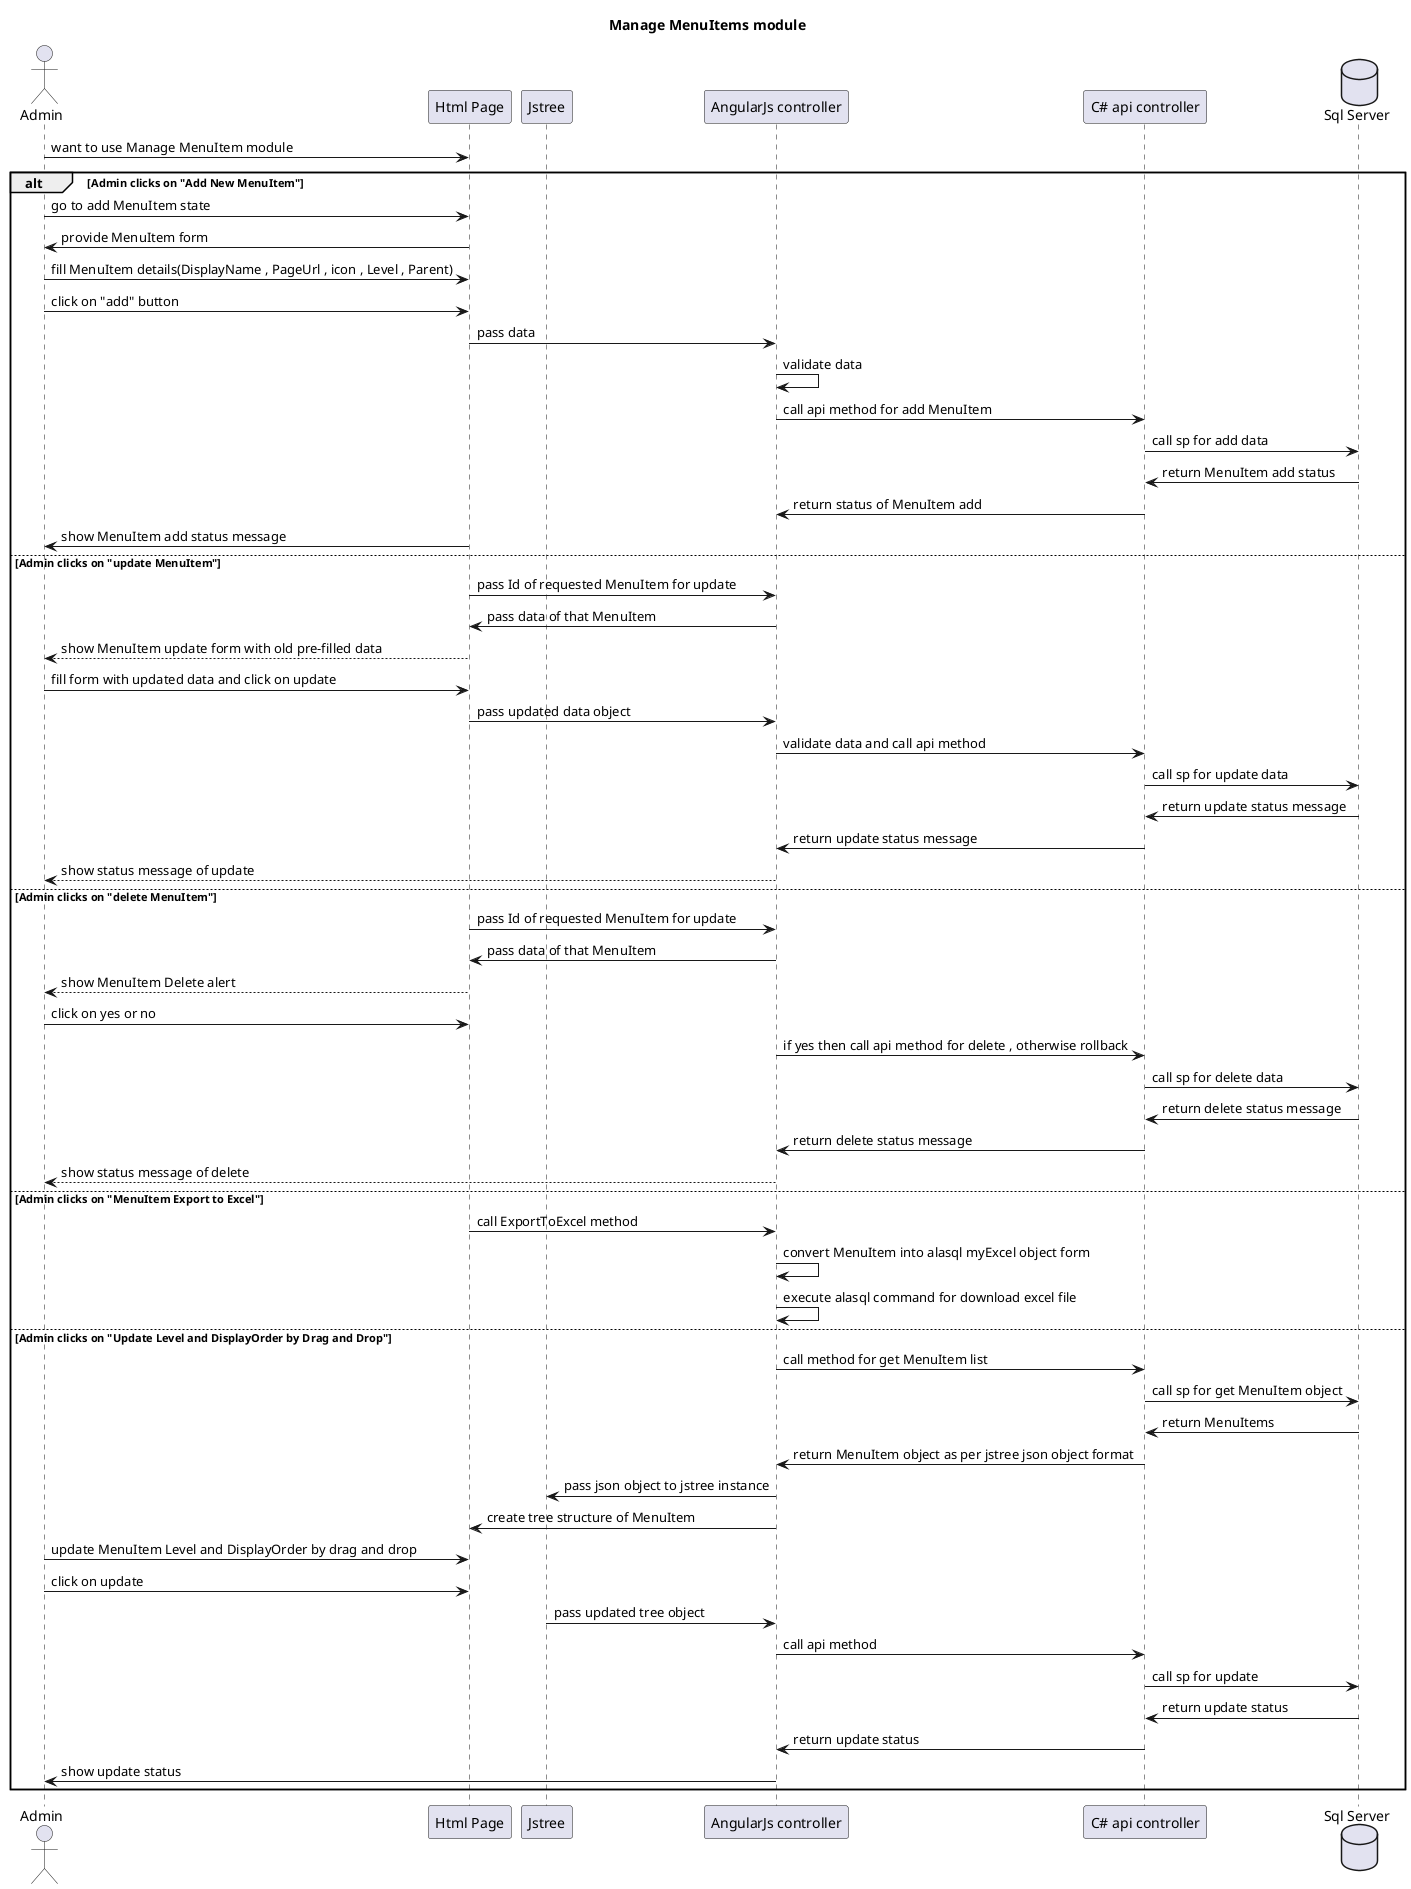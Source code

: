 @startuml Manage MenuItems
title Manage MenuItems module

actor "Admin" as User
participant "Html Page" as html
participant "Jstree" as jt
participant "AngularJs controller" as js
participant "C# api controller" as api
database "Sql Server" as db


User -> html: want to use Manage MenuItem module

alt Admin clicks on "Add New MenuItem"
    User -> html : go to add MenuItem state
    html -> User : provide MenuItem form
    User -> html : fill MenuItem details(DisplayName , PageUrl , icon , Level , Parent)
    User -> html : click on "add" button
    html -> js : pass data 
    js -> js : validate data
    js -> api : call api method for add MenuItem
    api -> db : call sp for add data
    db -> api : return MenuItem add status
    api -> js : return status of MenuItem add
    html -> User : show MenuItem add status message
    

else Admin clicks on "update MenuItem"
    html -> js: pass Id of requested MenuItem for update
    js -> html: pass data of that MenuItem
    html --> User : show MenuItem update form with old pre-filled data
    User -> html: fill form with updated data and click on update
    html -> js : pass updated data object
    js -> api : validate data and call api method
    api -> db : call sp for update data
    db -> api : return update status message
    api -> js : return update status message
    js --> User : show status message of update

else Admin clicks on "delete MenuItem"
    html -> js: pass Id of requested MenuItem for update
    js -> html: pass data of that MenuItem
    html --> User : show MenuItem Delete alert
    User -> html: click on yes or no
    js -> api : if yes then call api method for delete , otherwise rollback
    api -> db : call sp for delete data
    db -> api : return delete status message
    api -> js : return delete status message
    js --> User : show status message of delete

else Admin clicks on "MenuItem Export to Excel"
    html -> js : call ExportToExcel method
    js -> js : convert MenuItem into alasql myExcel object form
    js -> js : execute alasql command for download excel file

else Admin clicks on "Update Level and DisplayOrder by Drag and Drop"
   js -> api : call method for get MenuItem list
   api -> db : call sp for get MenuItem object
   db -> api : return MenuItems
   api -> js : return MenuItem object as per jstree json object format
   js -> jt : pass json object to jstree instance
   js -> html : create tree structure of MenuItem
   User -> html : update MenuItem Level and DisplayOrder by drag and drop
   User -> html : click on update
   jt -> js : pass updated tree object 
   js -> api : call api method
   api -> db : call sp for update
   db->api : return update status
   api -> js : return update status
   js -> User : show update status

end

@enduml
